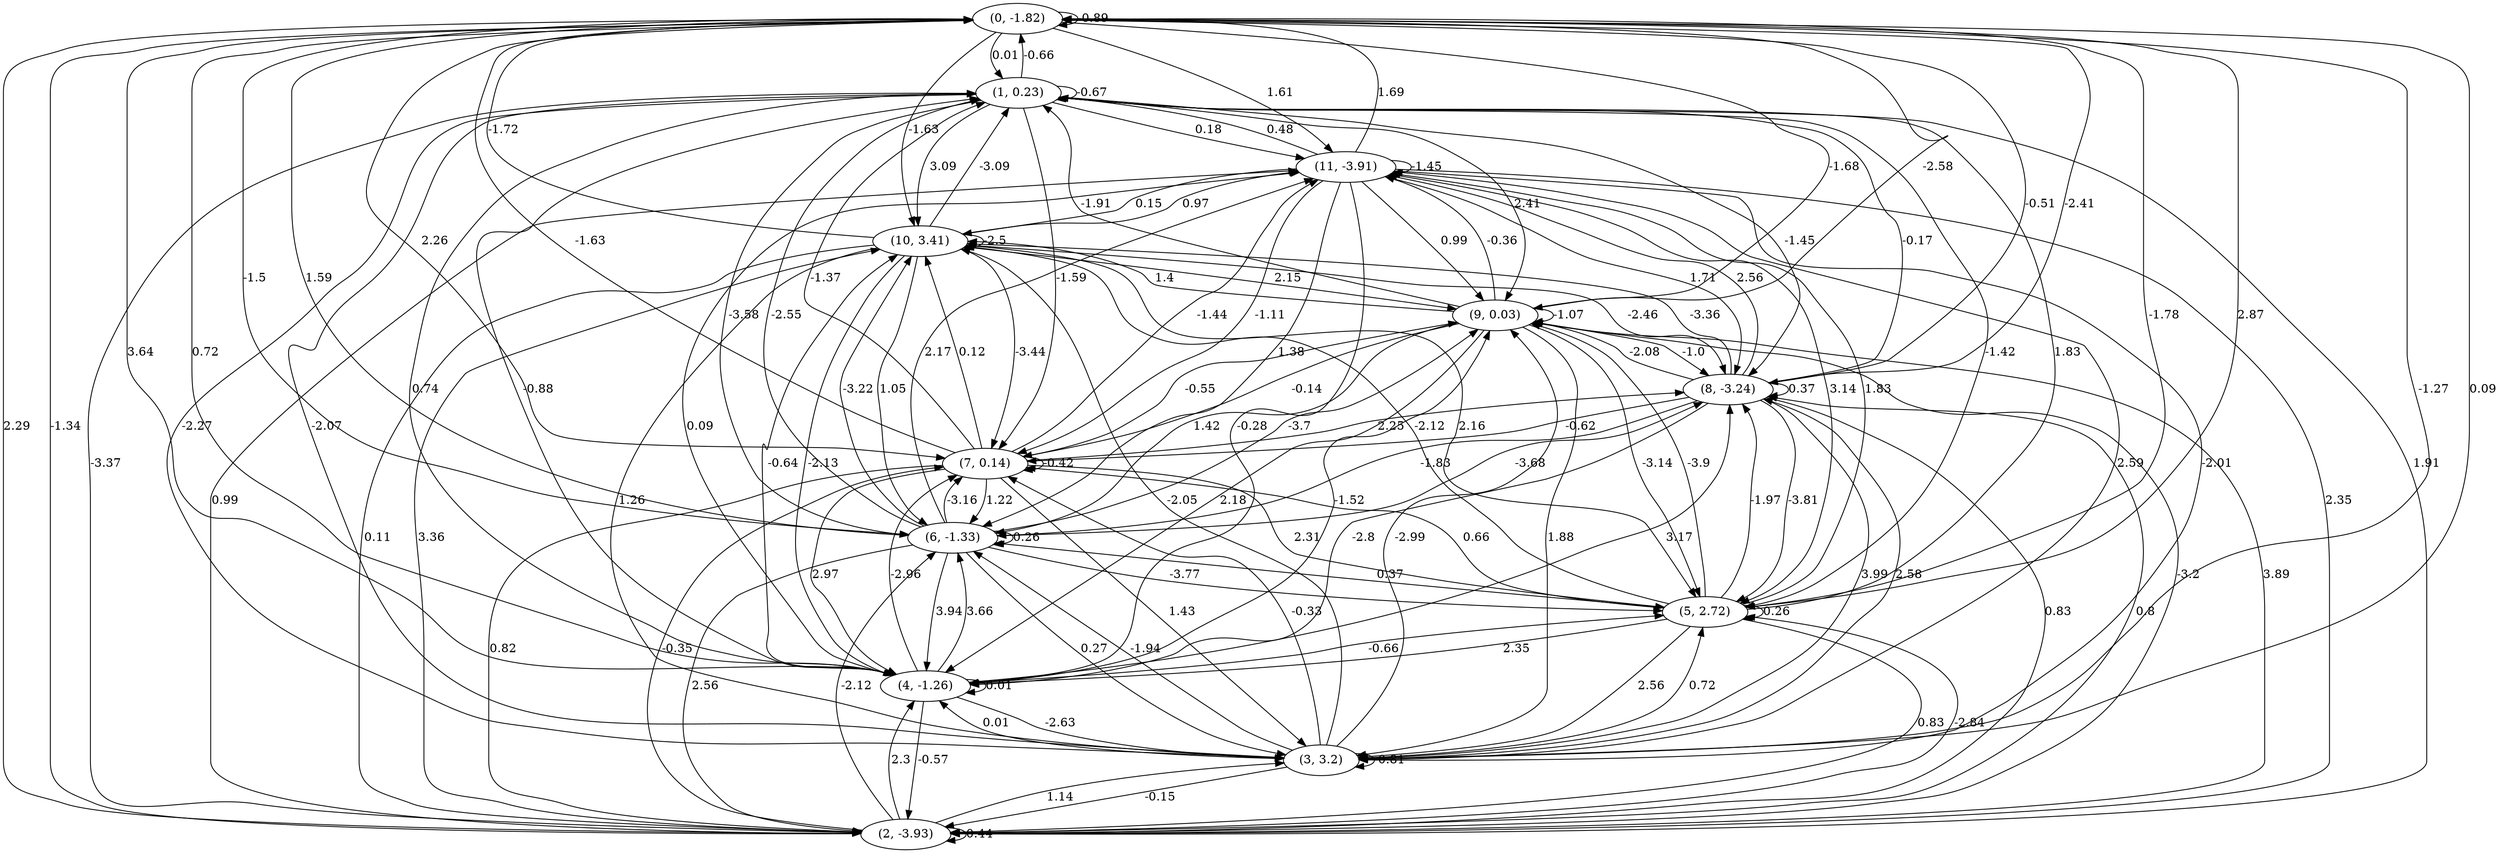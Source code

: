 digraph {
    0 [ label = "(0, -1.82)" ]
    1 [ label = "(1, 0.23)" ]
    2 [ label = "(2, -3.93)" ]
    3 [ label = "(3, 3.2)" ]
    4 [ label = "(4, -1.26)" ]
    5 [ label = "(5, 2.72)" ]
    6 [ label = "(6, -1.33)" ]
    7 [ label = "(7, 0.14)" ]
    8 [ label = "(8, -3.24)" ]
    9 [ label = "(9, 0.03)" ]
    10 [ label = "(10, 3.41)" ]
    11 [ label = "(11, -3.91)" ]
    0 -> 0 [ label = "-0.89" ]
    1 -> 1 [ label = "-0.67" ]
    2 -> 2 [ label = "0.44" ]
    3 -> 3 [ label = "-0.81" ]
    4 -> 4 [ label = "0.01" ]
    5 -> 5 [ label = "0.26" ]
    6 -> 6 [ label = "0.26" ]
    7 -> 7 [ label = "-0.42" ]
    8 -> 8 [ label = "0.37" ]
    9 -> 9 [ label = "-1.07" ]
    10 -> 10 [ label = "-2.5" ]
    11 -> 11 [ label = "-1.45" ]
    1 -> 0 [ label = "-0.66" ]
    2 -> 0 [ label = "-1.34" ]
    3 -> 0 [ label = "0.09" ]
    4 -> 0 [ label = "0.72" ]
    5 -> 0 [ label = "2.87" ]
    6 -> 0 [ label = "1.59" ]
    7 -> 0 [ label = "-1.63" ]
    8 -> 0 [ label = "-2.41" ]
    9 -> 0 [ label = "-2.58" ]
    10 -> 0 [ label = "-1.72" ]
    11 -> 0 [ label = "1.69" ]
    0 -> 1 [ label = "0.01" ]
    2 -> 1 [ label = "-3.37" ]
    3 -> 1 [ label = "-2.07" ]
    4 -> 1 [ label = "-0.88" ]
    5 -> 1 [ label = "1.83" ]
    6 -> 1 [ label = "-2.55" ]
    7 -> 1 [ label = "-1.37" ]
    8 -> 1 [ label = "-0.17" ]
    9 -> 1 [ label = "-1.91" ]
    10 -> 1 [ label = "-3.09" ]
    11 -> 1 [ label = "0.48" ]
    0 -> 2 [ label = "2.29" ]
    1 -> 2 [ label = "1.91" ]
    3 -> 2 [ label = "-0.15" ]
    4 -> 2 [ label = "-0.57" ]
    5 -> 2 [ label = "0.83" ]
    6 -> 2 [ label = "2.56" ]
    7 -> 2 [ label = "0.82" ]
    8 -> 2 [ label = "0.83" ]
    9 -> 2 [ label = "-3.2" ]
    10 -> 2 [ label = "0.11" ]
    11 -> 2 [ label = "2.35" ]
    0 -> 3 [ label = "-1.27" ]
    1 -> 3 [ label = "-2.27" ]
    2 -> 3 [ label = "1.14" ]
    4 -> 3 [ label = "-2.63" ]
    5 -> 3 [ label = "2.56" ]
    6 -> 3 [ label = "0.27" ]
    7 -> 3 [ label = "1.43" ]
    8 -> 3 [ label = "3.99" ]
    9 -> 3 [ label = "1.88" ]
    10 -> 3 [ label = "1.26" ]
    11 -> 3 [ label = "-2.01" ]
    0 -> 4 [ label = "3.64" ]
    1 -> 4 [ label = "0.74" ]
    2 -> 4 [ label = "2.3" ]
    3 -> 4 [ label = "0.01" ]
    5 -> 4 [ label = "2.35" ]
    6 -> 4 [ label = "3.94" ]
    7 -> 4 [ label = "2.97" ]
    8 -> 4 [ label = "-2.8" ]
    9 -> 4 [ label = "2.18" ]
    10 -> 4 [ label = "-2.13" ]
    11 -> 4 [ label = "-0.28" ]
    0 -> 5 [ label = "-1.78" ]
    1 -> 5 [ label = "-1.42" ]
    2 -> 5 [ label = "-2.84" ]
    3 -> 5 [ label = "0.72" ]
    4 -> 5 [ label = "-0.66" ]
    6 -> 5 [ label = "-3.77" ]
    7 -> 5 [ label = "2.31" ]
    8 -> 5 [ label = "-3.81" ]
    9 -> 5 [ label = "-3.14" ]
    10 -> 5 [ label = "2.16" ]
    11 -> 5 [ label = "3.14" ]
    0 -> 6 [ label = "-1.5" ]
    1 -> 6 [ label = "-3.58" ]
    2 -> 6 [ label = "-2.12" ]
    3 -> 6 [ label = "-1.94" ]
    4 -> 6 [ label = "3.66" ]
    5 -> 6 [ label = "0.37" ]
    7 -> 6 [ label = "1.22" ]
    8 -> 6 [ label = "-1.83" ]
    9 -> 6 [ label = "1.42" ]
    10 -> 6 [ label = "1.05" ]
    11 -> 6 [ label = "1.38" ]
    0 -> 7 [ label = "2.26" ]
    1 -> 7 [ label = "-1.59" ]
    2 -> 7 [ label = "-0.35" ]
    3 -> 7 [ label = "-0.33" ]
    4 -> 7 [ label = "-2.96" ]
    5 -> 7 [ label = "0.66" ]
    6 -> 7 [ label = "-3.16" ]
    8 -> 7 [ label = "-0.62" ]
    9 -> 7 [ label = "-0.14" ]
    10 -> 7 [ label = "-3.44" ]
    11 -> 7 [ label = "-1.11" ]
    0 -> 8 [ label = "-0.51" ]
    1 -> 8 [ label = "-1.45" ]
    2 -> 8 [ label = "0.8" ]
    3 -> 8 [ label = "2.58" ]
    4 -> 8 [ label = "3.17" ]
    5 -> 8 [ label = "-1.97" ]
    6 -> 8 [ label = "-3.68" ]
    7 -> 8 [ label = "2.25" ]
    9 -> 8 [ label = "-1.0" ]
    10 -> 8 [ label = "-2.46" ]
    11 -> 8 [ label = "1.71" ]
    0 -> 9 [ label = "-1.68" ]
    1 -> 9 [ label = "2.41" ]
    2 -> 9 [ label = "3.89" ]
    3 -> 9 [ label = "-2.99" ]
    4 -> 9 [ label = "-1.52" ]
    5 -> 9 [ label = "-3.9" ]
    6 -> 9 [ label = "-3.7" ]
    7 -> 9 [ label = "-0.55" ]
    8 -> 9 [ label = "-2.08" ]
    10 -> 9 [ label = "2.15" ]
    11 -> 9 [ label = "0.99" ]
    0 -> 10 [ label = "-1.63" ]
    1 -> 10 [ label = "3.09" ]
    2 -> 10 [ label = "3.36" ]
    3 -> 10 [ label = "-2.05" ]
    4 -> 10 [ label = "-0.64" ]
    5 -> 10 [ label = "-2.12" ]
    6 -> 10 [ label = "-3.22" ]
    7 -> 10 [ label = "0.12" ]
    8 -> 10 [ label = "-3.36" ]
    9 -> 10 [ label = "1.4" ]
    11 -> 10 [ label = "0.15" ]
    0 -> 11 [ label = "1.61" ]
    1 -> 11 [ label = "0.18" ]
    2 -> 11 [ label = "0.99" ]
    3 -> 11 [ label = "2.59" ]
    4 -> 11 [ label = "0.09" ]
    5 -> 11 [ label = "1.83" ]
    6 -> 11 [ label = "2.17" ]
    7 -> 11 [ label = "-1.44" ]
    8 -> 11 [ label = "2.56" ]
    9 -> 11 [ label = "-0.36" ]
    10 -> 11 [ label = "0.97" ]
}

